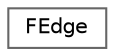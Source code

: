 digraph "Graphical Class Hierarchy"
{
 // INTERACTIVE_SVG=YES
 // LATEX_PDF_SIZE
  bgcolor="transparent";
  edge [fontname=Helvetica,fontsize=10,labelfontname=Helvetica,labelfontsize=10];
  node [fontname=Helvetica,fontsize=10,shape=box,height=0.2,width=0.4];
  rankdir="LR";
  Node0 [id="Node000000",label="FEdge",height=0.2,width=0.4,color="grey40", fillcolor="white", style="filled",URL="$d1/d32/structFEdge.html",tooltip="Implements an edge consisting of two vertices."];
}
